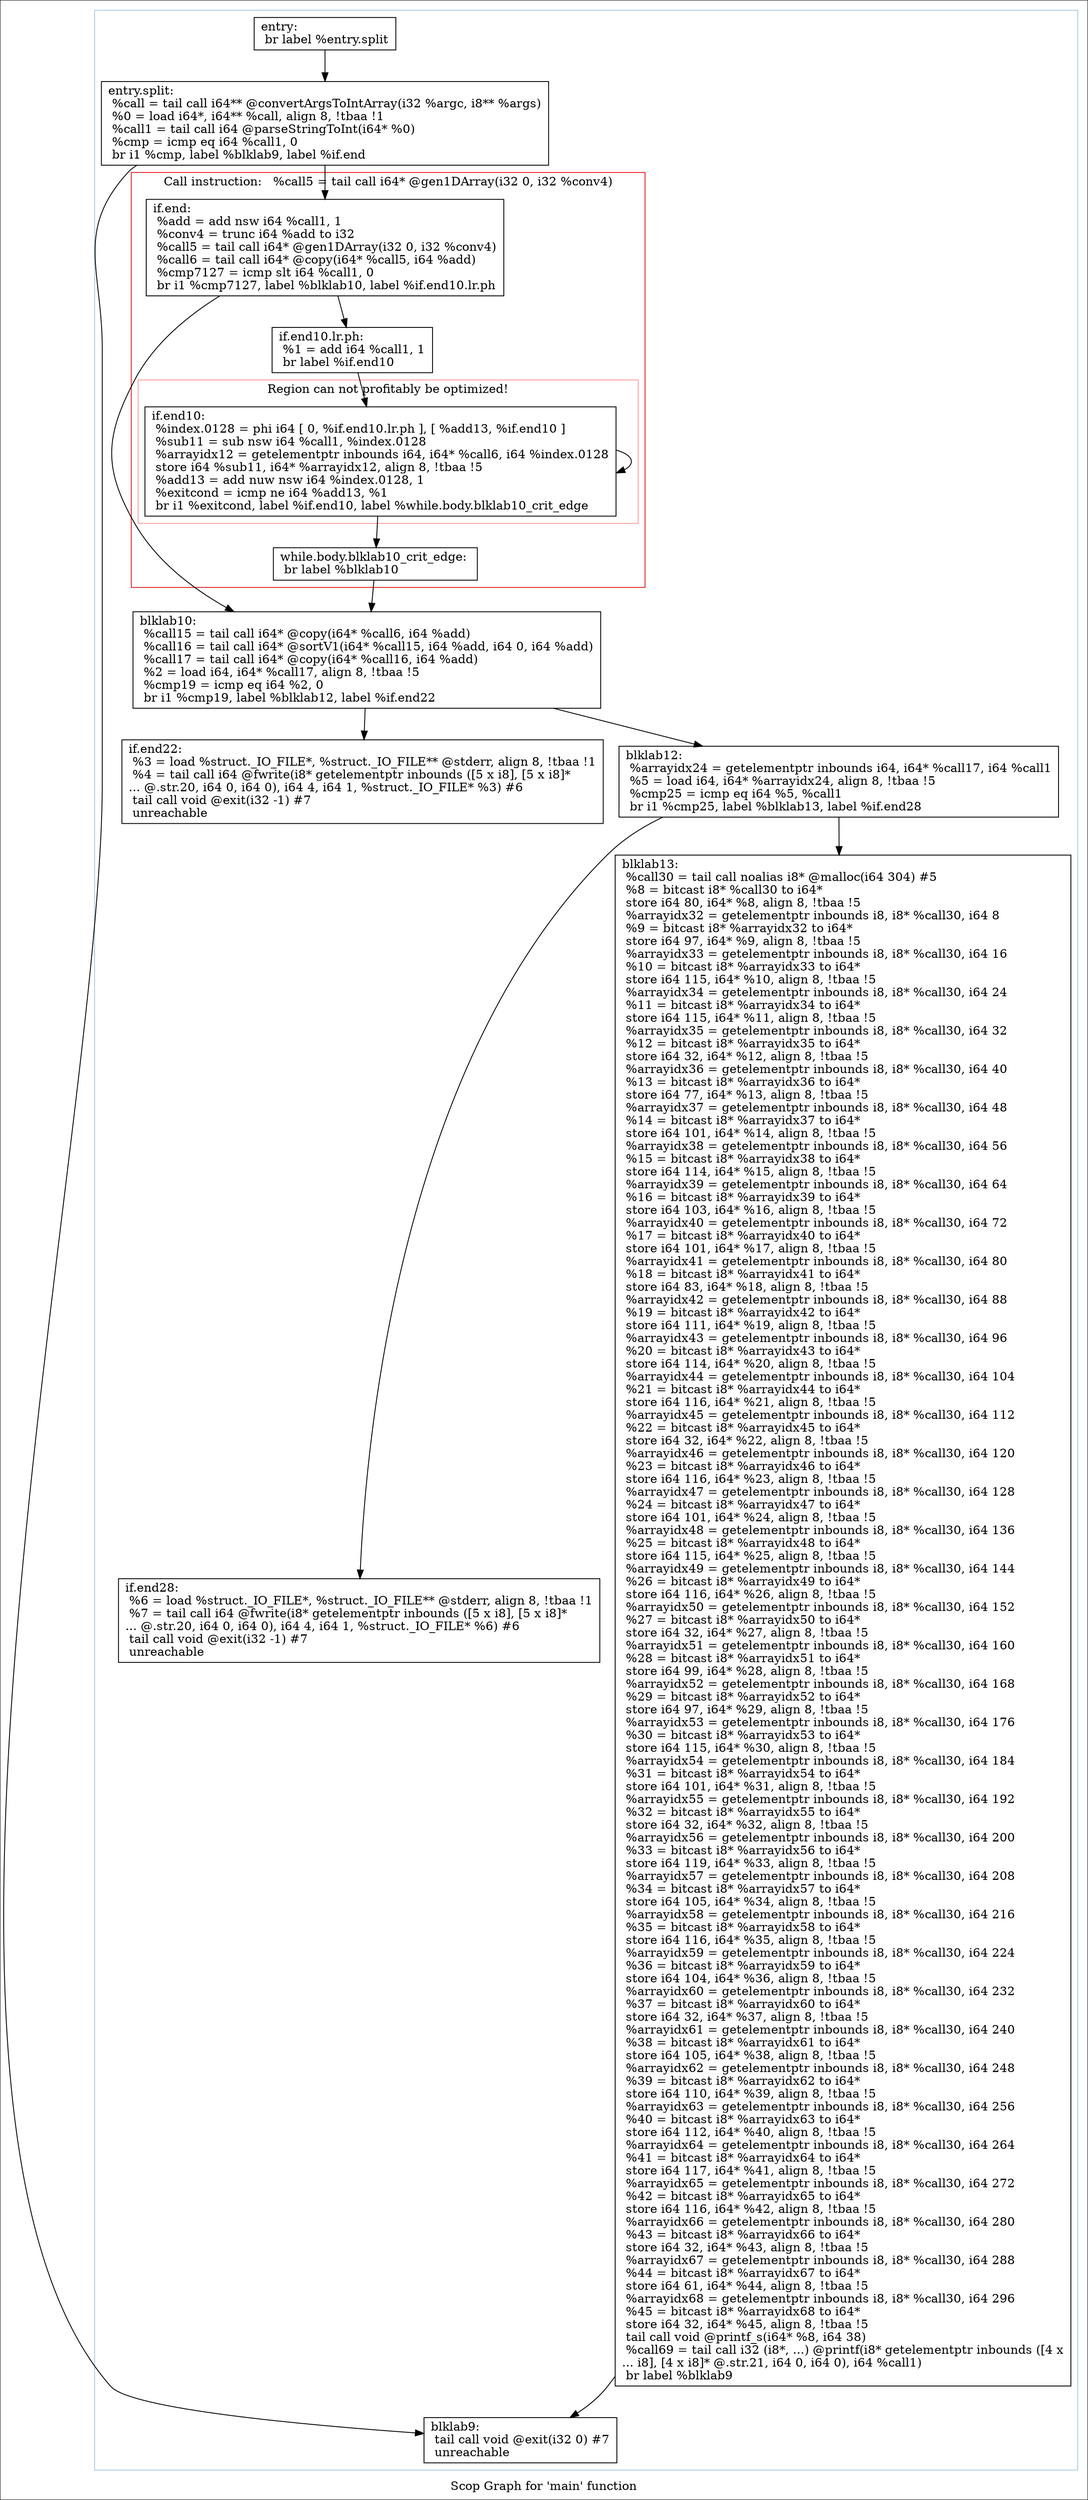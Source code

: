 digraph "Scop Graph for 'main' function" {
	label="Scop Graph for 'main' function";

	Node0x8f983b0 [shape=record,label="{entry:\l  br label %entry.split\l}"];
	Node0x8f983b0 -> Node0x8f683e0;
	Node0x8f683e0 [shape=record,label="{entry.split:                                      \l  %call = tail call i64** @convertArgsToIntArray(i32 %argc, i8** %args)\l  %0 = load i64*, i64** %call, align 8, !tbaa !1\l  %call1 = tail call i64 @parseStringToInt(i64* %0)\l  %cmp = icmp eq i64 %call1, 0\l  br i1 %cmp, label %blklab9, label %if.end\l}"];
	Node0x8f683e0 -> Node0x8f864c0;
	Node0x8f683e0 -> Node0x8fdb360;
	Node0x8f864c0 [shape=record,label="{blklab9:                                          \l  tail call void @exit(i32 0) #7\l  unreachable\l}"];
	Node0x8fdb360 [shape=record,label="{if.end:                                           \l  %add = add nsw i64 %call1, 1\l  %conv4 = trunc i64 %add to i32\l  %call5 = tail call i64* @gen1DArray(i32 0, i32 %conv4)\l  %call6 = tail call i64* @copy(i64* %call5, i64 %add)\l  %cmp7127 = icmp slt i64 %call1, 0\l  br i1 %cmp7127, label %blklab10, label %if.end10.lr.ph\l}"];
	Node0x8fdb360 -> Node0x8fa9fd0;
	Node0x8fdb360 -> Node0x8f7d360;
	Node0x8fa9fd0 [shape=record,label="{blklab10:                                         \l  %call15 = tail call i64* @copy(i64* %call6, i64 %add)\l  %call16 = tail call i64* @sortV1(i64* %call15, i64 %add, i64 0, i64 %add)\l  %call17 = tail call i64* @copy(i64* %call16, i64 %add)\l  %2 = load i64, i64* %call17, align 8, !tbaa !5\l  %cmp19 = icmp eq i64 %2, 0\l  br i1 %cmp19, label %blklab12, label %if.end22\l}"];
	Node0x8fa9fd0 -> Node0x8f88920;
	Node0x8fa9fd0 -> Node0x8e99930;
	Node0x8f88920 [shape=record,label="{blklab12:                                         \l  %arrayidx24 = getelementptr inbounds i64, i64* %call17, i64 %call1\l  %5 = load i64, i64* %arrayidx24, align 8, !tbaa !5\l  %cmp25 = icmp eq i64 %5, %call1\l  br i1 %cmp25, label %blklab13, label %if.end28\l}"];
	Node0x8f88920 -> Node0x8feca40;
	Node0x8f88920 -> Node0x8f7ee30;
	Node0x8feca40 [shape=record,label="{blklab13:                                         \l  %call30 = tail call noalias i8* @malloc(i64 304) #5\l  %8 = bitcast i8* %call30 to i64*\l  store i64 80, i64* %8, align 8, !tbaa !5\l  %arrayidx32 = getelementptr inbounds i8, i8* %call30, i64 8\l  %9 = bitcast i8* %arrayidx32 to i64*\l  store i64 97, i64* %9, align 8, !tbaa !5\l  %arrayidx33 = getelementptr inbounds i8, i8* %call30, i64 16\l  %10 = bitcast i8* %arrayidx33 to i64*\l  store i64 115, i64* %10, align 8, !tbaa !5\l  %arrayidx34 = getelementptr inbounds i8, i8* %call30, i64 24\l  %11 = bitcast i8* %arrayidx34 to i64*\l  store i64 115, i64* %11, align 8, !tbaa !5\l  %arrayidx35 = getelementptr inbounds i8, i8* %call30, i64 32\l  %12 = bitcast i8* %arrayidx35 to i64*\l  store i64 32, i64* %12, align 8, !tbaa !5\l  %arrayidx36 = getelementptr inbounds i8, i8* %call30, i64 40\l  %13 = bitcast i8* %arrayidx36 to i64*\l  store i64 77, i64* %13, align 8, !tbaa !5\l  %arrayidx37 = getelementptr inbounds i8, i8* %call30, i64 48\l  %14 = bitcast i8* %arrayidx37 to i64*\l  store i64 101, i64* %14, align 8, !tbaa !5\l  %arrayidx38 = getelementptr inbounds i8, i8* %call30, i64 56\l  %15 = bitcast i8* %arrayidx38 to i64*\l  store i64 114, i64* %15, align 8, !tbaa !5\l  %arrayidx39 = getelementptr inbounds i8, i8* %call30, i64 64\l  %16 = bitcast i8* %arrayidx39 to i64*\l  store i64 103, i64* %16, align 8, !tbaa !5\l  %arrayidx40 = getelementptr inbounds i8, i8* %call30, i64 72\l  %17 = bitcast i8* %arrayidx40 to i64*\l  store i64 101, i64* %17, align 8, !tbaa !5\l  %arrayidx41 = getelementptr inbounds i8, i8* %call30, i64 80\l  %18 = bitcast i8* %arrayidx41 to i64*\l  store i64 83, i64* %18, align 8, !tbaa !5\l  %arrayidx42 = getelementptr inbounds i8, i8* %call30, i64 88\l  %19 = bitcast i8* %arrayidx42 to i64*\l  store i64 111, i64* %19, align 8, !tbaa !5\l  %arrayidx43 = getelementptr inbounds i8, i8* %call30, i64 96\l  %20 = bitcast i8* %arrayidx43 to i64*\l  store i64 114, i64* %20, align 8, !tbaa !5\l  %arrayidx44 = getelementptr inbounds i8, i8* %call30, i64 104\l  %21 = bitcast i8* %arrayidx44 to i64*\l  store i64 116, i64* %21, align 8, !tbaa !5\l  %arrayidx45 = getelementptr inbounds i8, i8* %call30, i64 112\l  %22 = bitcast i8* %arrayidx45 to i64*\l  store i64 32, i64* %22, align 8, !tbaa !5\l  %arrayidx46 = getelementptr inbounds i8, i8* %call30, i64 120\l  %23 = bitcast i8* %arrayidx46 to i64*\l  store i64 116, i64* %23, align 8, !tbaa !5\l  %arrayidx47 = getelementptr inbounds i8, i8* %call30, i64 128\l  %24 = bitcast i8* %arrayidx47 to i64*\l  store i64 101, i64* %24, align 8, !tbaa !5\l  %arrayidx48 = getelementptr inbounds i8, i8* %call30, i64 136\l  %25 = bitcast i8* %arrayidx48 to i64*\l  store i64 115, i64* %25, align 8, !tbaa !5\l  %arrayidx49 = getelementptr inbounds i8, i8* %call30, i64 144\l  %26 = bitcast i8* %arrayidx49 to i64*\l  store i64 116, i64* %26, align 8, !tbaa !5\l  %arrayidx50 = getelementptr inbounds i8, i8* %call30, i64 152\l  %27 = bitcast i8* %arrayidx50 to i64*\l  store i64 32, i64* %27, align 8, !tbaa !5\l  %arrayidx51 = getelementptr inbounds i8, i8* %call30, i64 160\l  %28 = bitcast i8* %arrayidx51 to i64*\l  store i64 99, i64* %28, align 8, !tbaa !5\l  %arrayidx52 = getelementptr inbounds i8, i8* %call30, i64 168\l  %29 = bitcast i8* %arrayidx52 to i64*\l  store i64 97, i64* %29, align 8, !tbaa !5\l  %arrayidx53 = getelementptr inbounds i8, i8* %call30, i64 176\l  %30 = bitcast i8* %arrayidx53 to i64*\l  store i64 115, i64* %30, align 8, !tbaa !5\l  %arrayidx54 = getelementptr inbounds i8, i8* %call30, i64 184\l  %31 = bitcast i8* %arrayidx54 to i64*\l  store i64 101, i64* %31, align 8, !tbaa !5\l  %arrayidx55 = getelementptr inbounds i8, i8* %call30, i64 192\l  %32 = bitcast i8* %arrayidx55 to i64*\l  store i64 32, i64* %32, align 8, !tbaa !5\l  %arrayidx56 = getelementptr inbounds i8, i8* %call30, i64 200\l  %33 = bitcast i8* %arrayidx56 to i64*\l  store i64 119, i64* %33, align 8, !tbaa !5\l  %arrayidx57 = getelementptr inbounds i8, i8* %call30, i64 208\l  %34 = bitcast i8* %arrayidx57 to i64*\l  store i64 105, i64* %34, align 8, !tbaa !5\l  %arrayidx58 = getelementptr inbounds i8, i8* %call30, i64 216\l  %35 = bitcast i8* %arrayidx58 to i64*\l  store i64 116, i64* %35, align 8, !tbaa !5\l  %arrayidx59 = getelementptr inbounds i8, i8* %call30, i64 224\l  %36 = bitcast i8* %arrayidx59 to i64*\l  store i64 104, i64* %36, align 8, !tbaa !5\l  %arrayidx60 = getelementptr inbounds i8, i8* %call30, i64 232\l  %37 = bitcast i8* %arrayidx60 to i64*\l  store i64 32, i64* %37, align 8, !tbaa !5\l  %arrayidx61 = getelementptr inbounds i8, i8* %call30, i64 240\l  %38 = bitcast i8* %arrayidx61 to i64*\l  store i64 105, i64* %38, align 8, !tbaa !5\l  %arrayidx62 = getelementptr inbounds i8, i8* %call30, i64 248\l  %39 = bitcast i8* %arrayidx62 to i64*\l  store i64 110, i64* %39, align 8, !tbaa !5\l  %arrayidx63 = getelementptr inbounds i8, i8* %call30, i64 256\l  %40 = bitcast i8* %arrayidx63 to i64*\l  store i64 112, i64* %40, align 8, !tbaa !5\l  %arrayidx64 = getelementptr inbounds i8, i8* %call30, i64 264\l  %41 = bitcast i8* %arrayidx64 to i64*\l  store i64 117, i64* %41, align 8, !tbaa !5\l  %arrayidx65 = getelementptr inbounds i8, i8* %call30, i64 272\l  %42 = bitcast i8* %arrayidx65 to i64*\l  store i64 116, i64* %42, align 8, !tbaa !5\l  %arrayidx66 = getelementptr inbounds i8, i8* %call30, i64 280\l  %43 = bitcast i8* %arrayidx66 to i64*\l  store i64 32, i64* %43, align 8, !tbaa !5\l  %arrayidx67 = getelementptr inbounds i8, i8* %call30, i64 288\l  %44 = bitcast i8* %arrayidx67 to i64*\l  store i64 61, i64* %44, align 8, !tbaa !5\l  %arrayidx68 = getelementptr inbounds i8, i8* %call30, i64 296\l  %45 = bitcast i8* %arrayidx68 to i64*\l  store i64 32, i64* %45, align 8, !tbaa !5\l  tail call void @printf_s(i64* %8, i64 38)\l  %call69 = tail call i32 (i8*, ...) @printf(i8* getelementptr inbounds ([4 x\l... i8], [4 x i8]* @.str.21, i64 0, i64 0), i64 %call1)\l  br label %blklab9\l}"];
	Node0x8feca40 -> Node0x8f864c0;
	Node0x8f7ee30 [shape=record,label="{if.end28:                                         \l  %6 = load %struct._IO_FILE*, %struct._IO_FILE** @stderr, align 8, !tbaa !1\l  %7 = tail call i64 @fwrite(i8* getelementptr inbounds ([5 x i8], [5 x i8]*\l... @.str.20, i64 0, i64 0), i64 4, i64 1, %struct._IO_FILE* %6) #6\l  tail call void @exit(i32 -1) #7\l  unreachable\l}"];
	Node0x8e99930 [shape=record,label="{if.end22:                                         \l  %3 = load %struct._IO_FILE*, %struct._IO_FILE** @stderr, align 8, !tbaa !1\l  %4 = tail call i64 @fwrite(i8* getelementptr inbounds ([5 x i8], [5 x i8]*\l... @.str.20, i64 0, i64 0), i64 4, i64 1, %struct._IO_FILE* %3) #6\l  tail call void @exit(i32 -1) #7\l  unreachable\l}"];
	Node0x8f7d360 [shape=record,label="{if.end10.lr.ph:                                   \l  %1 = add i64 %call1, 1\l  br label %if.end10\l}"];
	Node0x8f7d360 -> Node0x8f9bcd0;
	Node0x8f9bcd0 [shape=record,label="{if.end10:                                         \l  %index.0128 = phi i64 [ 0, %if.end10.lr.ph ], [ %add13, %if.end10 ]\l  %sub11 = sub nsw i64 %call1, %index.0128\l  %arrayidx12 = getelementptr inbounds i64, i64* %call6, i64 %index.0128\l  store i64 %sub11, i64* %arrayidx12, align 8, !tbaa !5\l  %add13 = add nuw nsw i64 %index.0128, 1\l  %exitcond = icmp ne i64 %add13, %1\l  br i1 %exitcond, label %if.end10, label %while.body.blklab10_crit_edge\l}"];
	Node0x8f9bcd0 -> Node0x8f9bcd0[constraint=false];
	Node0x8f9bcd0 -> Node0x8f97580;
	Node0x8f97580 [shape=record,label="{while.body.blklab10_crit_edge:                    \l  br label %blklab10\l}"];
	Node0x8f97580 -> Node0x8fa9fd0;
	colorscheme = "paired12"
        subgraph cluster_0x8f68270 {
          label = "";
          style = solid;
          color = 1
          subgraph cluster_0x8f6ccd0 {
            label = "Call instruction:   %call5 = tail call i64* @gen1DArray(i32 0, i32 %conv4)";
            style = solid;
            color = 6
            subgraph cluster_0x8f682f0 {
              label = "Region can not profitably be optimized!";
              style = solid;
              color = 5
              Node0x8f9bcd0;
            }
            Node0x8fdb360;
            Node0x8f7d360;
            Node0x8f97580;
          }
          Node0x8f983b0;
          Node0x8f683e0;
          Node0x8f864c0;
          Node0x8fa9fd0;
          Node0x8f88920;
          Node0x8feca40;
          Node0x8f7ee30;
          Node0x8e99930;
        }
}
